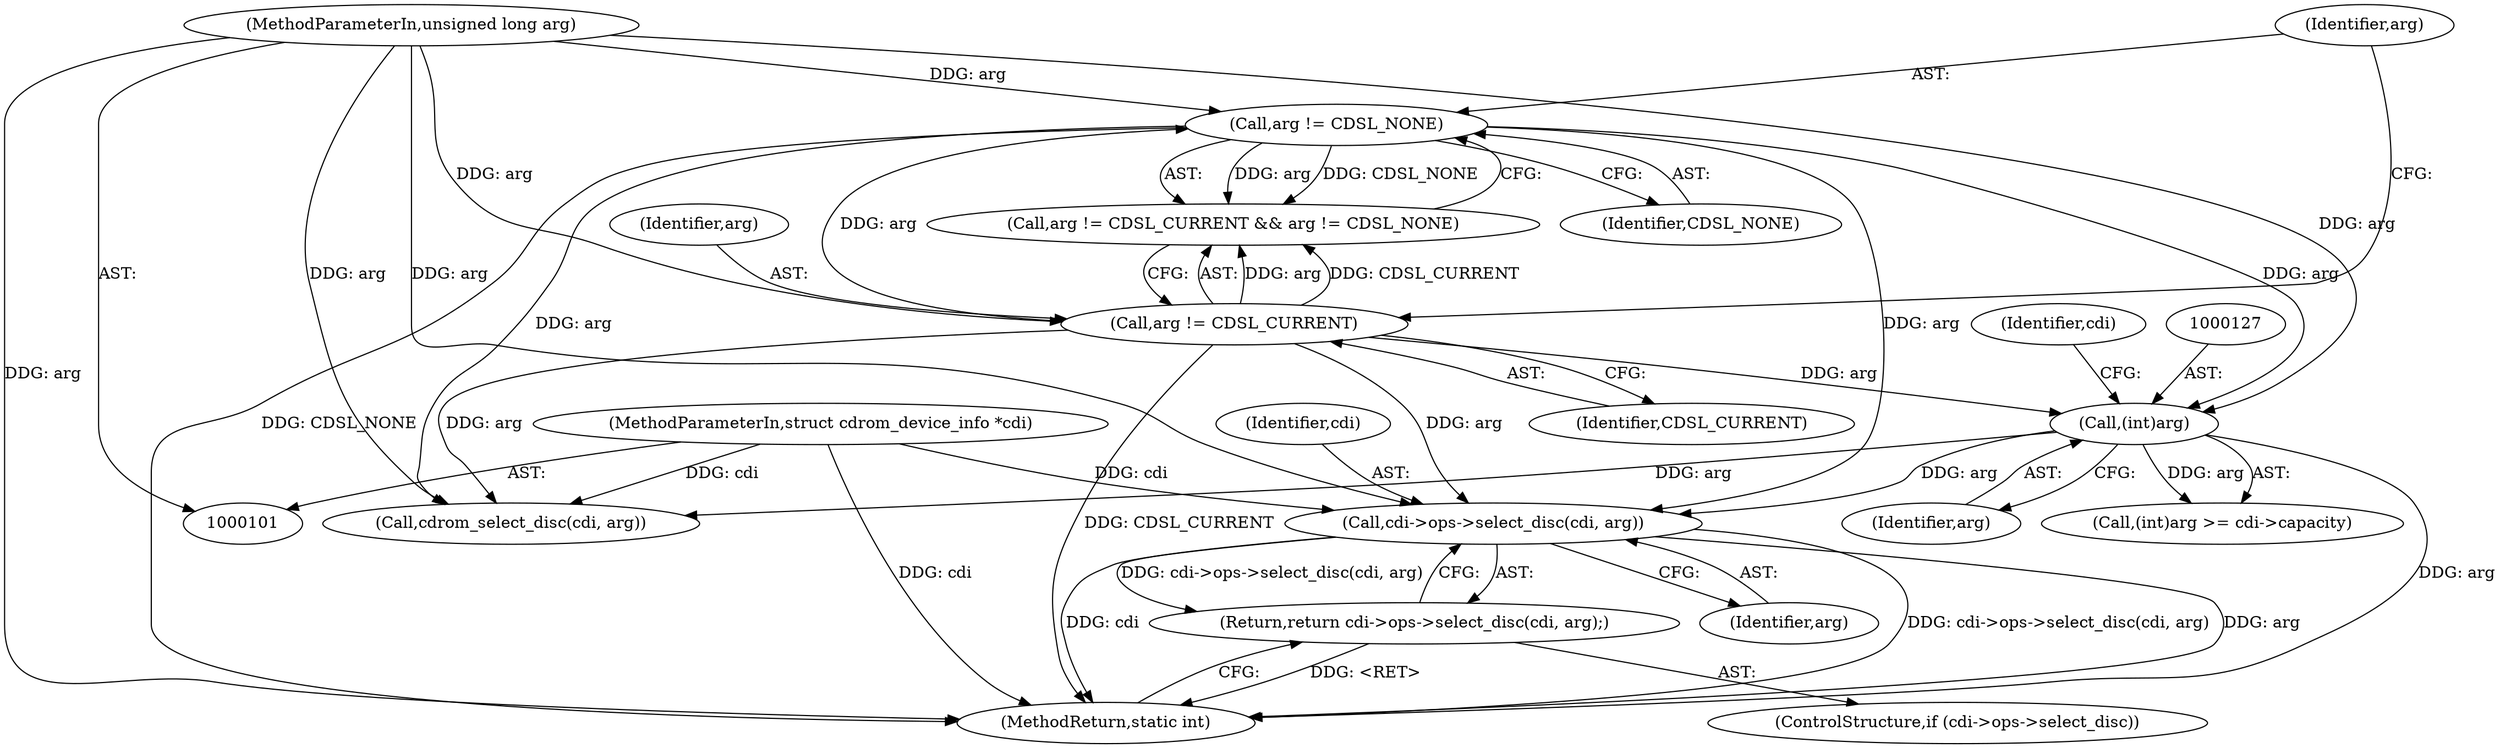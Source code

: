 digraph "1_linux_e4f3aa2e1e67bb48dfbaaf1cad59013d5a5bc276@pointer" {
"1000142" [label="(Call,cdi->ops->select_disc(cdi, arg))"];
"1000102" [label="(MethodParameterIn,struct cdrom_device_info *cdi)"];
"1000120" [label="(Call,arg != CDSL_NONE)"];
"1000117" [label="(Call,arg != CDSL_CURRENT)"];
"1000103" [label="(MethodParameterIn,unsigned long arg)"];
"1000126" [label="(Call,(int)arg)"];
"1000141" [label="(Return,return cdi->ops->select_disc(cdi, arg);)"];
"1000119" [label="(Identifier,CDSL_CURRENT)"];
"1000135" [label="(ControlStructure,if (cdi->ops->select_disc))"];
"1000103" [label="(MethodParameterIn,unsigned long arg)"];
"1000128" [label="(Identifier,arg)"];
"1000116" [label="(Call,arg != CDSL_CURRENT && arg != CDSL_NONE)"];
"1000142" [label="(Call,cdi->ops->select_disc(cdi, arg))"];
"1000122" [label="(Identifier,CDSL_NONE)"];
"1000130" [label="(Identifier,cdi)"];
"1000125" [label="(Call,(int)arg >= cdi->capacity)"];
"1000143" [label="(Identifier,cdi)"];
"1000149" [label="(Call,cdrom_select_disc(cdi, arg))"];
"1000121" [label="(Identifier,arg)"];
"1000102" [label="(MethodParameterIn,struct cdrom_device_info *cdi)"];
"1000141" [label="(Return,return cdi->ops->select_disc(cdi, arg);)"];
"1000126" [label="(Call,(int)arg)"];
"1000152" [label="(MethodReturn,static int)"];
"1000120" [label="(Call,arg != CDSL_NONE)"];
"1000118" [label="(Identifier,arg)"];
"1000144" [label="(Identifier,arg)"];
"1000117" [label="(Call,arg != CDSL_CURRENT)"];
"1000142" -> "1000141"  [label="AST: "];
"1000142" -> "1000144"  [label="CFG: "];
"1000143" -> "1000142"  [label="AST: "];
"1000144" -> "1000142"  [label="AST: "];
"1000141" -> "1000142"  [label="CFG: "];
"1000142" -> "1000152"  [label="DDG: cdi->ops->select_disc(cdi, arg)"];
"1000142" -> "1000152"  [label="DDG: arg"];
"1000142" -> "1000152"  [label="DDG: cdi"];
"1000142" -> "1000141"  [label="DDG: cdi->ops->select_disc(cdi, arg)"];
"1000102" -> "1000142"  [label="DDG: cdi"];
"1000120" -> "1000142"  [label="DDG: arg"];
"1000117" -> "1000142"  [label="DDG: arg"];
"1000126" -> "1000142"  [label="DDG: arg"];
"1000103" -> "1000142"  [label="DDG: arg"];
"1000102" -> "1000101"  [label="AST: "];
"1000102" -> "1000152"  [label="DDG: cdi"];
"1000102" -> "1000149"  [label="DDG: cdi"];
"1000120" -> "1000116"  [label="AST: "];
"1000120" -> "1000122"  [label="CFG: "];
"1000121" -> "1000120"  [label="AST: "];
"1000122" -> "1000120"  [label="AST: "];
"1000116" -> "1000120"  [label="CFG: "];
"1000120" -> "1000152"  [label="DDG: CDSL_NONE"];
"1000120" -> "1000116"  [label="DDG: arg"];
"1000120" -> "1000116"  [label="DDG: CDSL_NONE"];
"1000117" -> "1000120"  [label="DDG: arg"];
"1000103" -> "1000120"  [label="DDG: arg"];
"1000120" -> "1000126"  [label="DDG: arg"];
"1000120" -> "1000149"  [label="DDG: arg"];
"1000117" -> "1000116"  [label="AST: "];
"1000117" -> "1000119"  [label="CFG: "];
"1000118" -> "1000117"  [label="AST: "];
"1000119" -> "1000117"  [label="AST: "];
"1000121" -> "1000117"  [label="CFG: "];
"1000116" -> "1000117"  [label="CFG: "];
"1000117" -> "1000152"  [label="DDG: CDSL_CURRENT"];
"1000117" -> "1000116"  [label="DDG: arg"];
"1000117" -> "1000116"  [label="DDG: CDSL_CURRENT"];
"1000103" -> "1000117"  [label="DDG: arg"];
"1000117" -> "1000126"  [label="DDG: arg"];
"1000117" -> "1000149"  [label="DDG: arg"];
"1000103" -> "1000101"  [label="AST: "];
"1000103" -> "1000152"  [label="DDG: arg"];
"1000103" -> "1000126"  [label="DDG: arg"];
"1000103" -> "1000149"  [label="DDG: arg"];
"1000126" -> "1000125"  [label="AST: "];
"1000126" -> "1000128"  [label="CFG: "];
"1000127" -> "1000126"  [label="AST: "];
"1000128" -> "1000126"  [label="AST: "];
"1000130" -> "1000126"  [label="CFG: "];
"1000126" -> "1000152"  [label="DDG: arg"];
"1000126" -> "1000125"  [label="DDG: arg"];
"1000126" -> "1000149"  [label="DDG: arg"];
"1000141" -> "1000135"  [label="AST: "];
"1000152" -> "1000141"  [label="CFG: "];
"1000141" -> "1000152"  [label="DDG: <RET>"];
}

